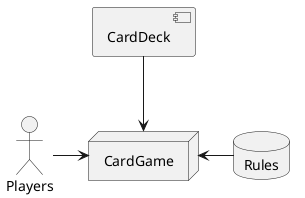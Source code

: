 @startuml component
actor Players
node CardGame
database Rules
component CardDeck

Players -> CardGame
CardGame <- Rules
CardDeck -down-> CardGame
@enduml
